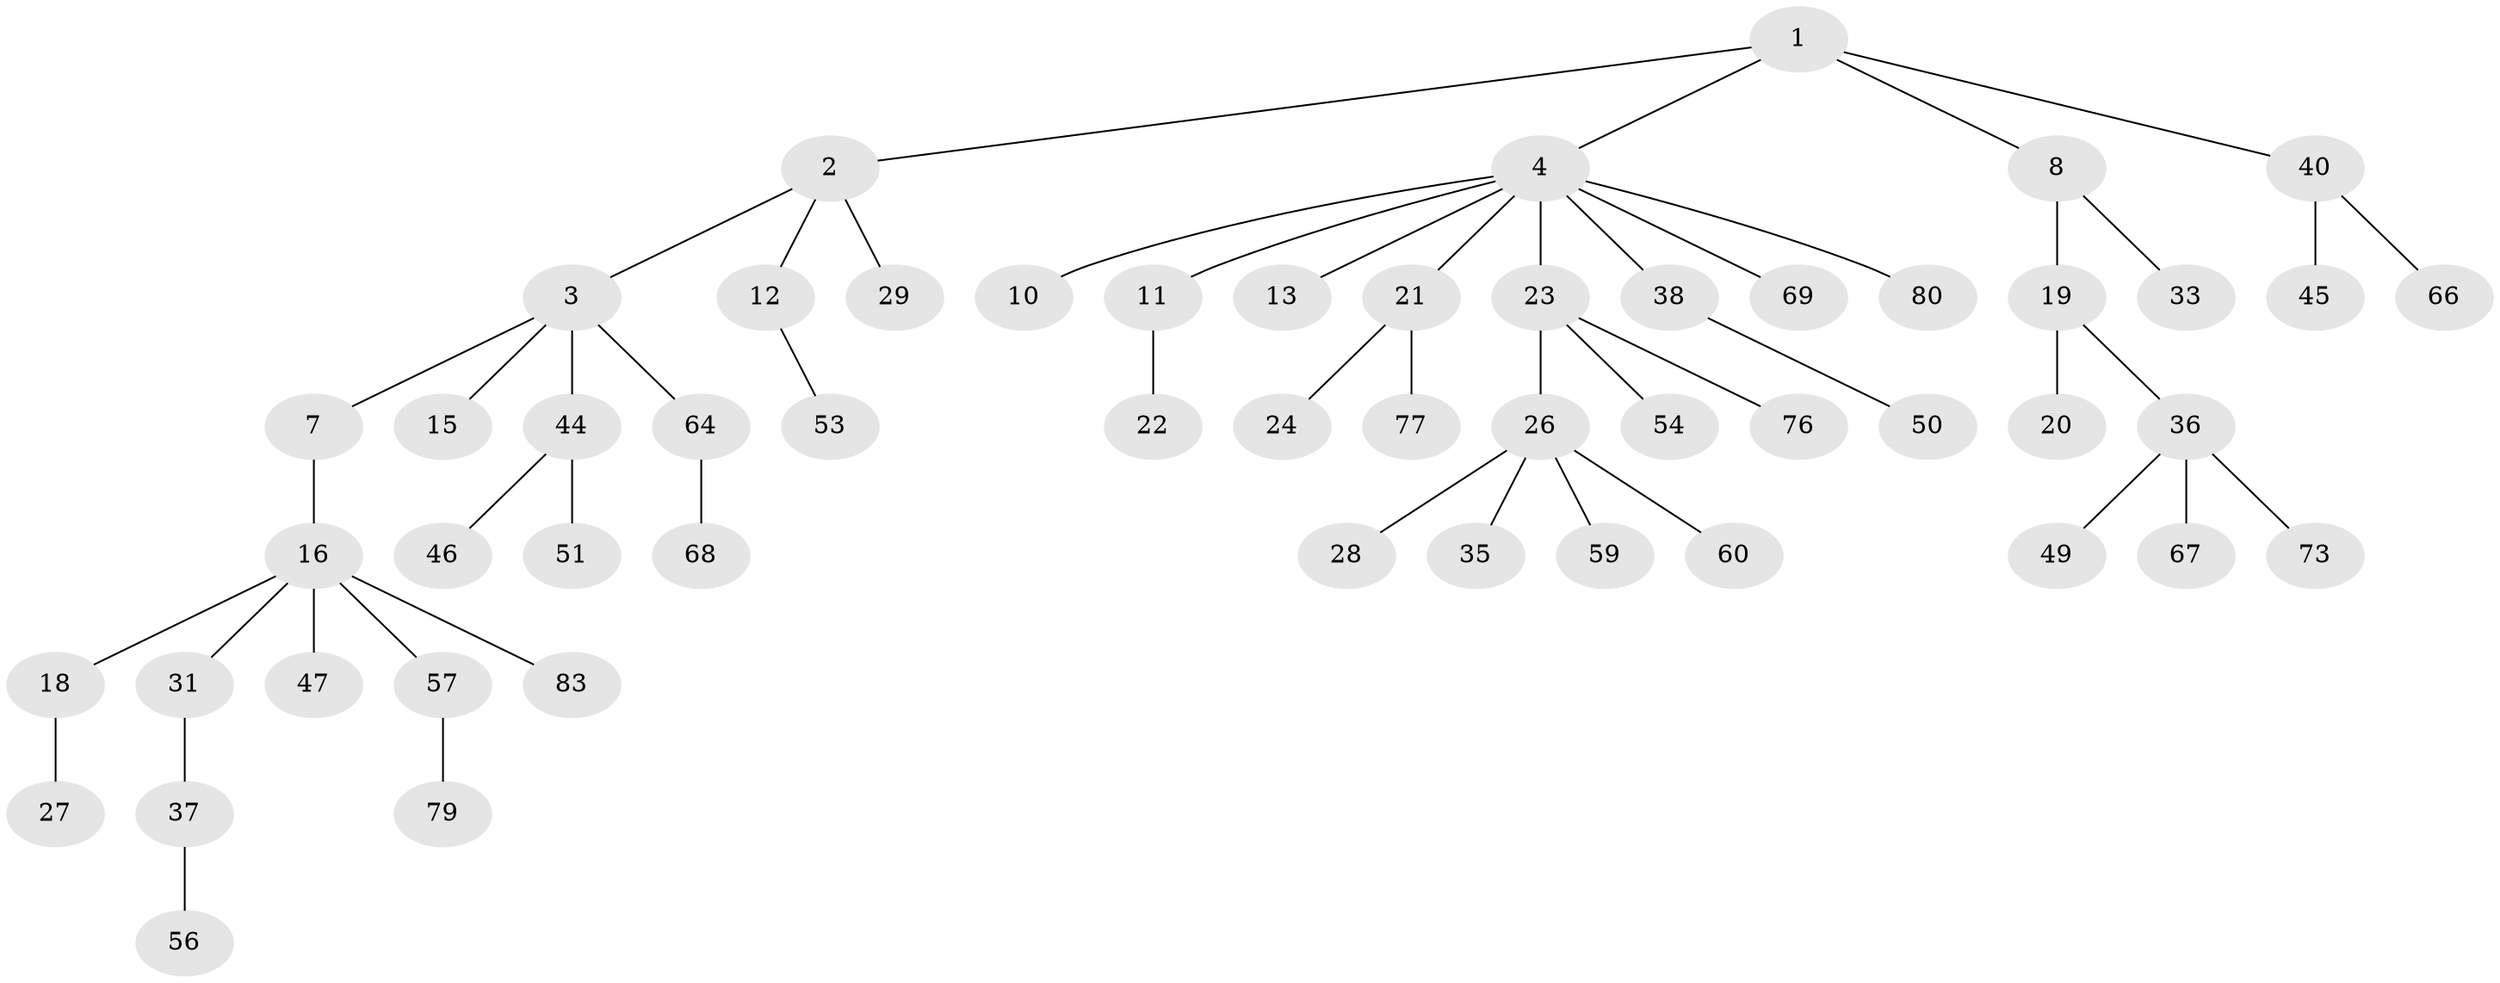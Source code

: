 // Generated by graph-tools (version 1.1) at 2025/24/03/03/25 07:24:05]
// undirected, 54 vertices, 53 edges
graph export_dot {
graph [start="1"]
  node [color=gray90,style=filled];
  1 [super="+65"];
  2 [super="+5"];
  3 [super="+6"];
  4 [super="+9"];
  7 [super="+63"];
  8 [super="+14"];
  10 [super="+71"];
  11 [super="+34"];
  12 [super="+61"];
  13;
  15;
  16 [super="+17"];
  18 [super="+81"];
  19 [super="+48"];
  20;
  21 [super="+43"];
  22 [super="+32"];
  23 [super="+25"];
  24;
  26 [super="+41"];
  27;
  28;
  29 [super="+30"];
  31 [super="+70"];
  33;
  35;
  36 [super="+58"];
  37 [super="+39"];
  38 [super="+42"];
  40 [super="+52"];
  44 [super="+74"];
  45;
  46 [super="+72"];
  47;
  49 [super="+62"];
  50 [super="+75"];
  51;
  53;
  54 [super="+55"];
  56;
  57;
  59;
  60;
  64 [super="+78"];
  66;
  67;
  68;
  69;
  73 [super="+82"];
  76;
  77;
  79 [super="+84"];
  80;
  83;
  1 -- 2;
  1 -- 4;
  1 -- 8;
  1 -- 40;
  2 -- 3;
  2 -- 12;
  2 -- 29;
  3 -- 7;
  3 -- 64;
  3 -- 44;
  3 -- 15;
  4 -- 10;
  4 -- 80;
  4 -- 69;
  4 -- 38;
  4 -- 21;
  4 -- 23;
  4 -- 11;
  4 -- 13;
  7 -- 16;
  8 -- 33;
  8 -- 19;
  11 -- 22;
  12 -- 53;
  16 -- 18;
  16 -- 31;
  16 -- 57;
  16 -- 83;
  16 -- 47;
  18 -- 27;
  19 -- 20;
  19 -- 36;
  21 -- 24;
  21 -- 77;
  23 -- 26;
  23 -- 76;
  23 -- 54;
  26 -- 28;
  26 -- 35;
  26 -- 59;
  26 -- 60;
  31 -- 37;
  36 -- 49;
  36 -- 73;
  36 -- 67;
  37 -- 56;
  38 -- 50;
  40 -- 45;
  40 -- 66;
  44 -- 46;
  44 -- 51;
  57 -- 79;
  64 -- 68;
}
